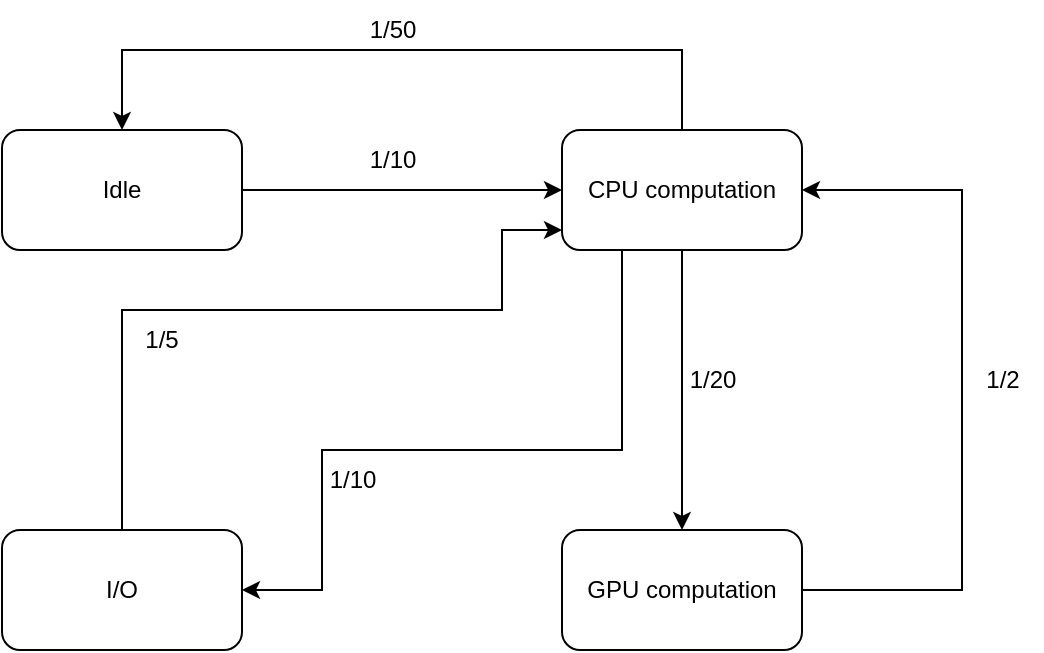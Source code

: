 <mxfile version="20.3.0" type="device"><diagram id="Lm1lPbkzhfJyaE-g7pPe" name="Page-1"><mxGraphModel dx="1422" dy="865" grid="1" gridSize="10" guides="1" tooltips="1" connect="1" arrows="1" fold="1" page="1" pageScale="1" pageWidth="827" pageHeight="1169" math="0" shadow="0"><root><mxCell id="0"/><mxCell id="1" parent="0"/><mxCell id="KtGV9ckXcliiHGR-_gkw-3" style="edgeStyle=orthogonalEdgeStyle;rounded=0;orthogonalLoop=1;jettySize=auto;html=1;" parent="1" source="KtGV9ckXcliiHGR-_gkw-1" target="KtGV9ckXcliiHGR-_gkw-2" edge="1"><mxGeometry relative="1" as="geometry"/></mxCell><mxCell id="KtGV9ckXcliiHGR-_gkw-1" value="Idle" style="rounded=1;whiteSpace=wrap;html=1;" parent="1" vertex="1"><mxGeometry x="160" y="160" width="120" height="60" as="geometry"/></mxCell><mxCell id="KtGV9ckXcliiHGR-_gkw-5" style="edgeStyle=orthogonalEdgeStyle;rounded=0;orthogonalLoop=1;jettySize=auto;html=1;" parent="1" source="KtGV9ckXcliiHGR-_gkw-2" target="KtGV9ckXcliiHGR-_gkw-1" edge="1"><mxGeometry relative="1" as="geometry"><Array as="points"><mxPoint x="500" y="120"/><mxPoint x="220" y="120"/></Array></mxGeometry></mxCell><mxCell id="KtGV9ckXcliiHGR-_gkw-9" style="edgeStyle=orthogonalEdgeStyle;rounded=0;orthogonalLoop=1;jettySize=auto;html=1;" parent="1" source="KtGV9ckXcliiHGR-_gkw-2" target="KtGV9ckXcliiHGR-_gkw-7" edge="1"><mxGeometry relative="1" as="geometry"/></mxCell><mxCell id="KtGV9ckXcliiHGR-_gkw-13" style="edgeStyle=orthogonalEdgeStyle;rounded=0;orthogonalLoop=1;jettySize=auto;html=1;" parent="1" source="KtGV9ckXcliiHGR-_gkw-2" target="KtGV9ckXcliiHGR-_gkw-8" edge="1"><mxGeometry relative="1" as="geometry"><Array as="points"><mxPoint x="470" y="320"/><mxPoint x="320" y="320"/><mxPoint x="320" y="390"/></Array></mxGeometry></mxCell><mxCell id="KtGV9ckXcliiHGR-_gkw-2" value="CPU computation" style="rounded=1;whiteSpace=wrap;html=1;" parent="1" vertex="1"><mxGeometry x="440" y="160" width="120" height="60" as="geometry"/></mxCell><mxCell id="KtGV9ckXcliiHGR-_gkw-4" value="1/10" style="text;html=1;align=center;verticalAlign=middle;resizable=0;points=[];autosize=1;strokeColor=none;fillColor=none;" parent="1" vertex="1"><mxGeometry x="330" y="160" width="50" height="30" as="geometry"/></mxCell><mxCell id="KtGV9ckXcliiHGR-_gkw-6" value="1/50" style="text;html=1;align=center;verticalAlign=middle;resizable=0;points=[];autosize=1;strokeColor=none;fillColor=none;" parent="1" vertex="1"><mxGeometry x="330" y="95" width="50" height="30" as="geometry"/></mxCell><mxCell id="KtGV9ckXcliiHGR-_gkw-11" style="edgeStyle=orthogonalEdgeStyle;rounded=0;orthogonalLoop=1;jettySize=auto;html=1;" parent="1" source="KtGV9ckXcliiHGR-_gkw-7" target="KtGV9ckXcliiHGR-_gkw-2" edge="1"><mxGeometry relative="1" as="geometry"><Array as="points"><mxPoint x="640" y="390"/><mxPoint x="640" y="190"/></Array></mxGeometry></mxCell><mxCell id="KtGV9ckXcliiHGR-_gkw-7" value="GPU computation" style="rounded=1;whiteSpace=wrap;html=1;" parent="1" vertex="1"><mxGeometry x="440" y="360" width="120" height="60" as="geometry"/></mxCell><mxCell id="KtGV9ckXcliiHGR-_gkw-14" style="edgeStyle=orthogonalEdgeStyle;rounded=0;orthogonalLoop=1;jettySize=auto;html=1;" parent="1" source="KtGV9ckXcliiHGR-_gkw-8" target="KtGV9ckXcliiHGR-_gkw-2" edge="1"><mxGeometry relative="1" as="geometry"><Array as="points"><mxPoint x="220" y="250"/><mxPoint x="410" y="250"/><mxPoint x="410" y="210"/></Array></mxGeometry></mxCell><mxCell id="KtGV9ckXcliiHGR-_gkw-8" value="I/O" style="rounded=1;whiteSpace=wrap;html=1;" parent="1" vertex="1"><mxGeometry x="160" y="360" width="120" height="60" as="geometry"/></mxCell><mxCell id="KtGV9ckXcliiHGR-_gkw-10" value="1/10" style="text;html=1;align=center;verticalAlign=middle;resizable=0;points=[];autosize=1;strokeColor=none;fillColor=none;" parent="1" vertex="1"><mxGeometry x="310" y="320" width="50" height="30" as="geometry"/></mxCell><mxCell id="KtGV9ckXcliiHGR-_gkw-12" value="1/5" style="text;html=1;strokeColor=none;fillColor=none;align=center;verticalAlign=middle;whiteSpace=wrap;rounded=0;" parent="1" vertex="1"><mxGeometry x="210" y="250" width="60" height="30" as="geometry"/></mxCell><mxCell id="KtGV9ckXcliiHGR-_gkw-15" value="1/2" style="text;html=1;align=center;verticalAlign=middle;resizable=0;points=[];autosize=1;strokeColor=none;fillColor=none;" parent="1" vertex="1"><mxGeometry x="640" y="270" width="40" height="30" as="geometry"/></mxCell><mxCell id="KtGV9ckXcliiHGR-_gkw-16" value="1/20" style="text;html=1;align=center;verticalAlign=middle;resizable=0;points=[];autosize=1;strokeColor=none;fillColor=none;" parent="1" vertex="1"><mxGeometry x="490" y="270" width="50" height="30" as="geometry"/></mxCell></root></mxGraphModel></diagram></mxfile>